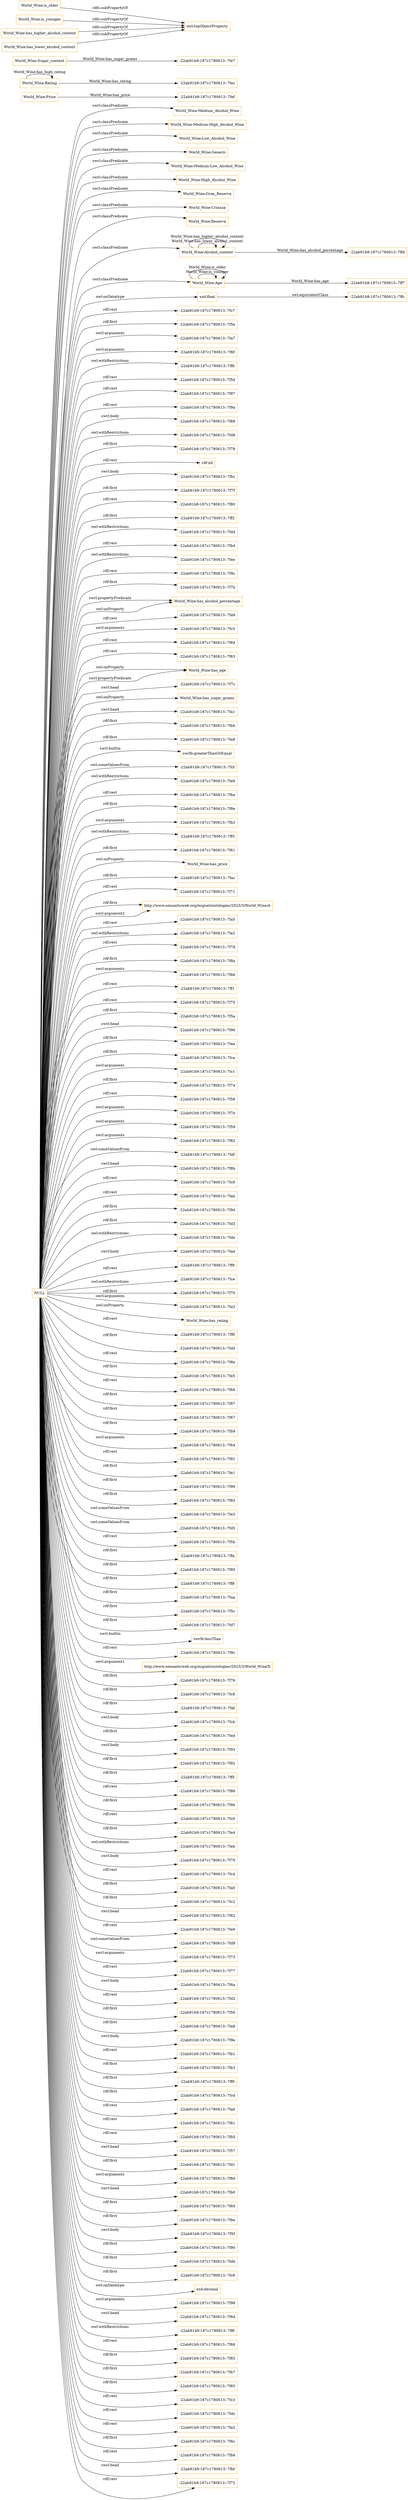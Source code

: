 digraph ar2dtool_diagram { 
rankdir=LR;
size="1501"
node [shape = rectangle, color="orange"]; "World_Wine:Medium_Alcohol_Wine" "World_Wine:Medium-High_Alcohol_Wine" "World_Wine:Low_Alcohol_Wine" "World_Wine:Price" "World_Wine:Generic" "World_Wine:Medium-Low_Alcohol_Wine" "World_Wine:High_Alcohol_Wine" "World_Wine:Rating" "World_Wine:Sugar_content" "World_Wine:Gran_Reserva" "World_Wine:Crianza" "World_Wine:Reserva" "World_Wine:Alcohol_content" "World_Wine:Age" ; /*classes style*/
	"World_Wine:is_older" -> "owl:topObjectProperty" [ label = "rdfs:subPropertyOf" ];
	"World_Wine:is_younger" -> "owl:topObjectProperty" [ label = "rdfs:subPropertyOf" ];
	"xsd:float" -> "-22ab91b9:187c1780613:-7ffc" [ label = "owl:equivalentClass" ];
	"World_Wine:has_higher_alcohol_content" -> "owl:topObjectProperty" [ label = "rdfs:subPropertyOf" ];
	"NULL" -> "-22ab91b9:187c1780613:-7fc7" [ label = "rdf:rest" ];
	"NULL" -> "-22ab91b9:187c1780613:-7f5e" [ label = "rdf:first" ];
	"NULL" -> "-22ab91b9:187c1780613:-7fa7" [ label = "swrl:arguments" ];
	"NULL" -> "-22ab91b9:187c1780613:-7f6f" [ label = "swrl:arguments" ];
	"NULL" -> "-22ab91b9:187c1780613:-7ffb" [ label = "owl:withRestrictions" ];
	"NULL" -> "-22ab91b9:187c1780613:-7f5d" [ label = "rdf:rest" ];
	"NULL" -> "-22ab91b9:187c1780613:-7f97" [ label = "rdf:rest" ];
	"NULL" -> "-22ab91b9:187c1780613:-7f9a" [ label = "rdf:rest" ];
	"NULL" -> "-22ab91b9:187c1780613:-7f88" [ label = "swrl:body" ];
	"NULL" -> "World_Wine:Generic" [ label = "swrl:classPredicate" ];
	"NULL" -> "-22ab91b9:187c1780613:-7fd8" [ label = "owl:withRestrictions" ];
	"NULL" -> "-22ab91b9:187c1780613:-7f78" [ label = "rdf:first" ];
	"NULL" -> "rdf:nil" [ label = "rdf:rest" ];
	"NULL" -> "-22ab91b9:187c1780613:-7fbc" [ label = "swrl:body" ];
	"NULL" -> "-22ab91b9:187c1780613:-7f7f" [ label = "rdf:first" ];
	"NULL" -> "-22ab91b9:187c1780613:-7f80" [ label = "rdf:rest" ];
	"NULL" -> "-22ab91b9:187c1780613:-7ff2" [ label = "rdf:first" ];
	"NULL" -> "-22ab91b9:187c1780613:-7fd4" [ label = "owl:withRestrictions" ];
	"NULL" -> "-22ab91b9:187c1780613:-7fb4" [ label = "rdf:rest" ];
	"NULL" -> "-22ab91b9:187c1780613:-7fee" [ label = "owl:withRestrictions" ];
	"NULL" -> "-22ab91b9:187c1780613:-7f8c" [ label = "rdf:rest" ];
	"NULL" -> "-22ab91b9:187c1780613:-7f7b" [ label = "rdf:first" ];
	"NULL" -> "World_Wine:has_alcohol_percentage" [ label = "swrl:propertyPredicate" ];
	"NULL" -> "-22ab91b9:187c1780613:-7fa9" [ label = "rdf:rest" ];
	"NULL" -> "-22ab91b9:187c1780613:-7fc5" [ label = "swrl:arguments" ];
	"NULL" -> "-22ab91b9:187c1780613:-7f84" [ label = "rdf:rest" ];
	"NULL" -> "-22ab91b9:187c1780613:-7f63" [ label = "rdf:rest" ];
	"NULL" -> "World_Wine:has_age" [ label = "owl:onProperty" ];
	"NULL" -> "-22ab91b9:187c1780613:-7f7c" [ label = "swrl:head" ];
	"NULL" -> "World_Wine:has_sugar_grams" [ label = "owl:onProperty" ];
	"NULL" -> "-22ab91b9:187c1780613:-7fa1" [ label = "swrl:head" ];
	"NULL" -> "-22ab91b9:187c1780613:-7fbb" [ label = "rdf:first" ];
	"NULL" -> "-22ab91b9:187c1780613:-7fe8" [ label = "rdf:first" ];
	"NULL" -> "swrlb:greaterThanOrEqual" [ label = "swrl:builtin" ];
	"NULL" -> "World_Wine:Low_Alcohol_Wine" [ label = "swrl:classPredicate" ];
	"NULL" -> "-22ab91b9:187c1780613:-7fcf" [ label = "owl:someValuesFrom" ];
	"NULL" -> "-22ab91b9:187c1780613:-7fe6" [ label = "owl:withRestrictions" ];
	"NULL" -> "-22ab91b9:187c1780613:-7fba" [ label = "rdf:rest" ];
	"NULL" -> "-22ab91b9:187c1780613:-7f8e" [ label = "rdf:first" ];
	"NULL" -> "-22ab91b9:187c1780613:-7fb2" [ label = "swrl:arguments" ];
	"NULL" -> "-22ab91b9:187c1780613:-7ff3" [ label = "owl:withRestrictions" ];
	"NULL" -> "-22ab91b9:187c1780613:-7f61" [ label = "rdf:first" ];
	"NULL" -> "World_Wine:has_price" [ label = "owl:onProperty" ];
	"NULL" -> "-22ab91b9:187c1780613:-7fac" [ label = "rdf:first" ];
	"NULL" -> "-22ab91b9:187c1780613:-7f71" [ label = "rdf:rest" ];
	"NULL" -> "http://www.semanticweb.org/miguel/ontologies/2023/3/World_Wine/A" [ label = "rdf:first" ];
	"NULL" -> "-22ab91b9:187c1780613:-7fa5" [ label = "rdf:rest" ];
	"NULL" -> "-22ab91b9:187c1780613:-7fe2" [ label = "owl:withRestrictions" ];
	"NULL" -> "-22ab91b9:187c1780613:-7f7d" [ label = "rdf:rest" ];
	"NULL" -> "-22ab91b9:187c1780613:-7f8a" [ label = "rdf:first" ];
	"NULL" -> "-22ab91b9:187c1780613:-7fb6" [ label = "swrl:arguments" ];
	"NULL" -> "-22ab91b9:187c1780613:-7ff1" [ label = "rdf:rest" ];
	"NULL" -> "-22ab91b9:187c1780613:-7f75" [ label = "rdf:rest" ];
	"NULL" -> "-22ab91b9:187c1780613:-7f5a" [ label = "rdf:first" ];
	"NULL" -> "-22ab91b9:187c1780613:-7f96" [ label = "swrl:head" ];
	"NULL" -> "World_Wine:Age" [ label = "swrl:classPredicate" ];
	"NULL" -> "-22ab91b9:187c1780613:-7fea" [ label = "rdf:first" ];
	"NULL" -> "World_Wine:Alcohol_content" [ label = "swrl:classPredicate" ];
	"NULL" -> "-22ab91b9:187c1780613:-7fca" [ label = "rdf:first" ];
	"NULL" -> "-22ab91b9:187c1780613:-7fc1" [ label = "swrl:arguments" ];
	"NULL" -> "-22ab91b9:187c1780613:-7f74" [ label = "rdf:first" ];
	"NULL" -> "-22ab91b9:187c1780613:-7f58" [ label = "rdf:rest" ];
	"NULL" -> "-22ab91b9:187c1780613:-7f7e" [ label = "swrl:arguments" ];
	"NULL" -> "-22ab91b9:187c1780613:-7f59" [ label = "swrl:arguments" ];
	"NULL" -> "-22ab91b9:187c1780613:-7f82" [ label = "swrl:arguments" ];
	"NULL" -> "-22ab91b9:187c1780613:-7fdf" [ label = "owl:someValuesFrom" ];
	"NULL" -> "-22ab91b9:187c1780613:-7f8b" [ label = "swrl:head" ];
	"NULL" -> "-22ab91b9:187c1780613:-7fc9" [ label = "rdf:rest" ];
	"NULL" -> "-22ab91b9:187c1780613:-7fab" [ label = "rdf:rest" ];
	"NULL" -> "-22ab91b9:187c1780613:-7f9d" [ label = "rdf:first" ];
	"NULL" -> "-22ab91b9:187c1780613:-7fd3" [ label = "rdf:first" ];
	"NULL" -> "-22ab91b9:187c1780613:-7fde" [ label = "owl:withRestrictions" ];
	"NULL" -> "-22ab91b9:187c1780613:-7fad" [ label = "swrl:body" ];
	"NULL" -> "-22ab91b9:187c1780613:-7ff9" [ label = "rdf:rest" ];
	"NULL" -> "World_Wine:Medium_Alcohol_Wine" [ label = "swrl:classPredicate" ];
	"NULL" -> "-22ab91b9:187c1780613:-7fce" [ label = "owl:withRestrictions" ];
	"NULL" -> "-22ab91b9:187c1780613:-7f70" [ label = "rdf:first" ];
	"NULL" -> "-22ab91b9:187c1780613:-7fa3" [ label = "swrl:arguments" ];
	"NULL" -> "World_Wine:has_rating" [ label = "owl:onProperty" ];
	"NULL" -> "-22ab91b9:187c1780613:-7f8f" [ label = "rdf:rest" ];
	"NULL" -> "World_Wine:has_alcohol_percentage" [ label = "owl:onProperty" ];
	"NULL" -> "-22ab91b9:187c1780613:-7fdd" [ label = "rdf:first" ];
	"NULL" -> "-22ab91b9:187c1780613:-7f6e" [ label = "rdf:rest" ];
	"NULL" -> "-22ab91b9:187c1780613:-7fe5" [ label = "rdf:first" ];
	"NULL" -> "-22ab91b9:187c1780613:-7f66" [ label = "rdf:rest" ];
	"NULL" -> "-22ab91b9:187c1780613:-7f87" [ label = "rdf:first" ];
	"NULL" -> "-22ab91b9:187c1780613:-7f67" [ label = "rdf:first" ];
	"NULL" -> "-22ab91b9:187c1780613:-7fb9" [ label = "rdf:first" ];
	"NULL" -> "-22ab91b9:187c1780613:-7f64" [ label = "swrl:arguments" ];
	"NULL" -> "-22ab91b9:187c1780613:-7f91" [ label = "rdf:rest" ];
	"NULL" -> "-22ab91b9:187c1780613:-7fe1" [ label = "rdf:first" ];
	"NULL" -> "-22ab91b9:187c1780613:-7f99" [ label = "rdf:first" ];
	"NULL" -> "-22ab91b9:187c1780613:-7f83" [ label = "rdf:first" ];
	"NULL" -> "-22ab91b9:187c1780613:-7fe3" [ label = "owl:someValuesFrom" ];
	"NULL" -> "-22ab91b9:187c1780613:-7fd5" [ label = "owl:someValuesFrom" ];
	"NULL" -> "-22ab91b9:187c1780613:-7f5b" [ label = "rdf:rest" ];
	"NULL" -> "-22ab91b9:187c1780613:-7ffa" [ label = "rdf:first" ];
	"NULL" -> "-22ab91b9:187c1780613:-7f95" [ label = "rdf:first" ];
	"NULL" -> "-22ab91b9:187c1780613:-7ff8" [ label = "rdf:first" ];
	"NULL" -> "World_Wine:Medium-High_Alcohol_Wine" [ label = "swrl:classPredicate" ];
	"NULL" -> "-22ab91b9:187c1780613:-7faa" [ label = "rdf:first" ];
	"NULL" -> "-22ab91b9:187c1780613:-7f5c" [ label = "rdf:first" ];
	"NULL" -> "-22ab91b9:187c1780613:-7fd7" [ label = "rdf:first" ];
	"NULL" -> "swrlb:lessThan" [ label = "swrl:builtin" ];
	"NULL" -> "-22ab91b9:187c1780613:-7f9c" [ label = "rdf:rest" ];
	"NULL" -> "http://www.semanticweb.org/miguel/ontologies/2023/3/World_Wine/X" [ label = "swrl:argument1" ];
	"NULL" -> "-22ab91b9:187c1780613:-7f76" [ label = "rdf:first" ];
	"NULL" -> "-22ab91b9:187c1780613:-7fc8" [ label = "rdf:first" ];
	"NULL" -> "-22ab91b9:187c1780613:-7faf" [ label = "rdf:first" ];
	"NULL" -> "-22ab91b9:187c1780613:-7fcb" [ label = "swrl:body" ];
	"NULL" -> "-22ab91b9:187c1780613:-7fed" [ label = "rdf:first" ];
	"NULL" -> "-22ab91b9:187c1780613:-7f93" [ label = "swrl:body" ];
	"NULL" -> "-22ab91b9:187c1780613:-7f92" [ label = "rdf:first" ];
	"NULL" -> "-22ab91b9:187c1780613:-7ff5" [ label = "rdf:first" ];
	"NULL" -> "World_Wine:High_Alcohol_Wine" [ label = "swrl:classPredicate" ];
	"NULL" -> "-22ab91b9:187c1780613:-7f86" [ label = "rdf:rest" ];
	"NULL" -> "World_Wine:has_age" [ label = "swrl:propertyPredicate" ];
	"NULL" -> "-22ab91b9:187c1780613:-7f9b" [ label = "rdf:first" ];
	"NULL" -> "-22ab91b9:187c1780613:-7fc0" [ label = "rdf:rest" ];
	"NULL" -> "-22ab91b9:187c1780613:-7fa4" [ label = "rdf:first" ];
	"NULL" -> "-22ab91b9:187c1780613:-7feb" [ label = "owl:withRestrictions" ];
	"NULL" -> "-22ab91b9:187c1780613:-7f79" [ label = "swrl:body" ];
	"NULL" -> "-22ab91b9:187c1780613:-7fc4" [ label = "rdf:rest" ];
	"NULL" -> "World_Wine:Medium-Low_Alcohol_Wine" [ label = "swrl:classPredicate" ];
	"NULL" -> "-22ab91b9:187c1780613:-7fa0" [ label = "rdf:first" ];
	"NULL" -> "-22ab91b9:187c1780613:-7fc2" [ label = "rdf:first" ];
	"NULL" -> "-22ab91b9:187c1780613:-7f62" [ label = "swrl:head" ];
	"NULL" -> "-22ab91b9:187c1780613:-7fe9" [ label = "rdf:rest" ];
	"NULL" -> "-22ab91b9:187c1780613:-7fd9" [ label = "owl:someValuesFrom" ];
	"NULL" -> "World_Wine:Gran_Reserva" [ label = "swrl:classPredicate" ];
	"NULL" -> "-22ab91b9:187c1780613:-7f73" [ label = "swrl:arguments" ];
	"NULL" -> "-22ab91b9:187c1780613:-7f77" [ label = "rdf:rest" ];
	"NULL" -> "-22ab91b9:187c1780613:-7f6a" [ label = "swrl:body" ];
	"NULL" -> "-22ab91b9:187c1780613:-7fd2" [ label = "rdf:rest" ];
	"NULL" -> "-22ab91b9:187c1780613:-7f56" [ label = "rdf:first" ];
	"NULL" -> "-22ab91b9:187c1780613:-7fa8" [ label = "rdf:first" ];
	"NULL" -> "-22ab91b9:187c1780613:-7f9e" [ label = "swrl:body" ];
	"NULL" -> "-22ab91b9:187c1780613:-7fb1" [ label = "rdf:rest" ];
	"NULL" -> "http://www.semanticweb.org/miguel/ontologies/2023/3/World_Wine/A" [ label = "swrl:argument2" ];
	"NULL" -> "-22ab91b9:187c1780613:-7fb3" [ label = "rdf:first" ];
	"NULL" -> "-22ab91b9:187c1780613:-7ff0" [ label = "rdf:first" ];
	"NULL" -> "-22ab91b9:187c1780613:-7fcd" [ label = "rdf:first" ];
	"NULL" -> "-22ab91b9:187c1780613:-7fa6" [ label = "rdf:rest" ];
	"NULL" -> "-22ab91b9:187c1780613:-7f81" [ label = "rdf:rest" ];
	"NULL" -> "-22ab91b9:187c1780613:-7fb5" [ label = "rdf:rest" ];
	"NULL" -> "World_Wine:Crianza" [ label = "swrl:classPredicate" ];
	"NULL" -> "-22ab91b9:187c1780613:-7f57" [ label = "swrl:head" ];
	"NULL" -> "-22ab91b9:187c1780613:-7fd1" [ label = "rdf:first" ];
	"NULL" -> "-22ab91b9:187c1780613:-7f8d" [ label = "swrl:arguments" ];
	"NULL" -> "-22ab91b9:187c1780613:-7fb0" [ label = "swrl:head" ];
	"NULL" -> "-22ab91b9:187c1780613:-7f69" [ label = "rdf:first" ];
	"NULL" -> "-22ab91b9:187c1780613:-7fbe" [ label = "rdf:first" ];
	"NULL" -> "-22ab91b9:187c1780613:-7f5f" [ label = "swrl:body" ];
	"NULL" -> "-22ab91b9:187c1780613:-7f90" [ label = "rdf:first" ];
	"NULL" -> "-22ab91b9:187c1780613:-7fdb" [ label = "rdf:first" ];
	"NULL" -> "-22ab91b9:187c1780613:-7fc6" [ label = "rdf:first" ];
	"NULL" -> "World_Wine:Reserva" [ label = "swrl:classPredicate" ];
	"NULL" -> "xsd:decimal" [ label = "owl:onDatatype" ];
	"NULL" -> "-22ab91b9:187c1780613:-7f98" [ label = "swrl:arguments" ];
	"NULL" -> "-22ab91b9:187c1780613:-7f6d" [ label = "swrl:head" ];
	"NULL" -> "-22ab91b9:187c1780613:-7ff6" [ label = "owl:withRestrictions" ];
	"NULL" -> "-22ab91b9:187c1780613:-7f68" [ label = "rdf:rest" ];
	"NULL" -> "-22ab91b9:187c1780613:-7f85" [ label = "rdf:first" ];
	"NULL" -> "-22ab91b9:187c1780613:-7fb7" [ label = "rdf:first" ];
	"NULL" -> "-22ab91b9:187c1780613:-7f65" [ label = "rdf:first" ];
	"NULL" -> "-22ab91b9:187c1780613:-7fc3" [ label = "rdf:rest" ];
	"NULL" -> "-22ab91b9:187c1780613:-7fdc" [ label = "rdf:rest" ];
	"NULL" -> "-22ab91b9:187c1780613:-7fa2" [ label = "rdf:rest" ];
	"NULL" -> "-22ab91b9:187c1780613:-7f6c" [ label = "rdf:first" ];
	"NULL" -> "-22ab91b9:187c1780613:-7fb8" [ label = "rdf:rest" ];
	"NULL" -> "-22ab91b9:187c1780613:-7fbf" [ label = "swrl:head" ];
	"NULL" -> "xsd:float" [ label = "owl:onDatatype" ];
	"NULL" -> "-22ab91b9:187c1780613:-7f72" [ label = "rdf:rest" ];
	"World_Wine:has_lower_alcohol_content" -> "owl:topObjectProperty" [ label = "rdfs:subPropertyOf" ];
	"World_Wine:Price" -> "-22ab91b9:187c1780613:-7fef" [ label = "World_Wine:has_price" ];
	"World_Wine:Age" -> "-22ab91b9:187c1780613:-7ff7" [ label = "World_Wine:has_age" ];
	"World_Wine:Age" -> "World_Wine:Age" [ label = "World_Wine:is_younger" ];
	"World_Wine:Alcohol_content" -> "World_Wine:Alcohol_content" [ label = "World_Wine:has_lower_alcohol_content" ];
	"World_Wine:Sugar_content" -> "-22ab91b9:187c1780613:-7fe7" [ label = "World_Wine:has_sugar_grams" ];
	"World_Wine:Rating" -> "-22ab91b9:187c1780613:-7fec" [ label = "World_Wine:has_rating" ];
	"World_Wine:Rating" -> "World_Wine:Rating" [ label = "World_Wine:has_high_rating" ];
	"World_Wine:Alcohol_content" -> "-22ab91b9:187c1780613:-7ff4" [ label = "World_Wine:has_alcohol_percentage" ];
	"World_Wine:Alcohol_content" -> "World_Wine:Alcohol_content" [ label = "World_Wine:has_higher_alcohol_content" ];
	"World_Wine:Age" -> "World_Wine:Age" [ label = "World_Wine:is_older" ];

}
